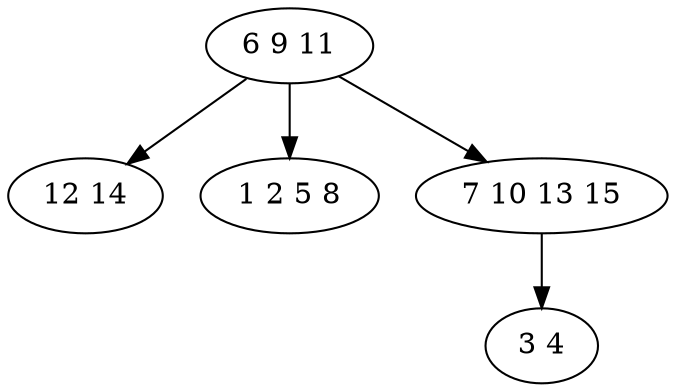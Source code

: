 digraph true_tree {
	"0" -> "1"
	"0" -> "2"
	"0" -> "3"
	"3" -> "4"
	"0" [label="6 9 11"];
	"1" [label="12 14"];
	"2" [label="1 2 5 8"];
	"3" [label="7 10 13 15"];
	"4" [label="3 4"];
}
